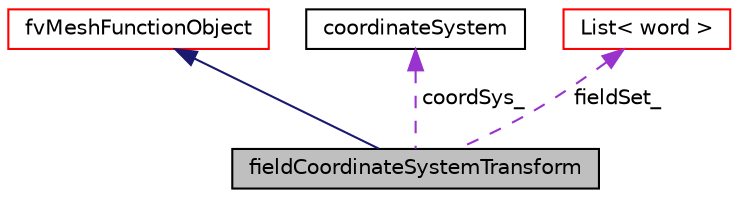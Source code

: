 digraph "fieldCoordinateSystemTransform"
{
  bgcolor="transparent";
  edge [fontname="Helvetica",fontsize="10",labelfontname="Helvetica",labelfontsize="10"];
  node [fontname="Helvetica",fontsize="10",shape=record];
  Node4 [label="fieldCoordinateSystemTransform",height=0.2,width=0.4,color="black", fillcolor="grey75", style="filled", fontcolor="black"];
  Node5 -> Node4 [dir="back",color="midnightblue",fontsize="10",style="solid",fontname="Helvetica"];
  Node5 [label="fvMeshFunctionObject",height=0.2,width=0.4,color="red",URL="$a23437.html",tooltip="Specialization of Foam::functionObject for an Foam::fvMesh, providing a reference to the Foam::fvMesh..."];
  Node53 -> Node4 [dir="back",color="darkorchid3",fontsize="10",style="dashed",label=" coordSys_" ,fontname="Helvetica"];
  Node53 [label="coordinateSystem",height=0.2,width=0.4,color="black",URL="$a26141.html",tooltip="Base class for other coordinate system specifications. "];
  Node54 -> Node4 [dir="back",color="darkorchid3",fontsize="10",style="dashed",label=" fieldSet_" ,fontname="Helvetica"];
  Node54 [label="List\< word \>",height=0.2,width=0.4,color="red",URL="$a26833.html"];
}
